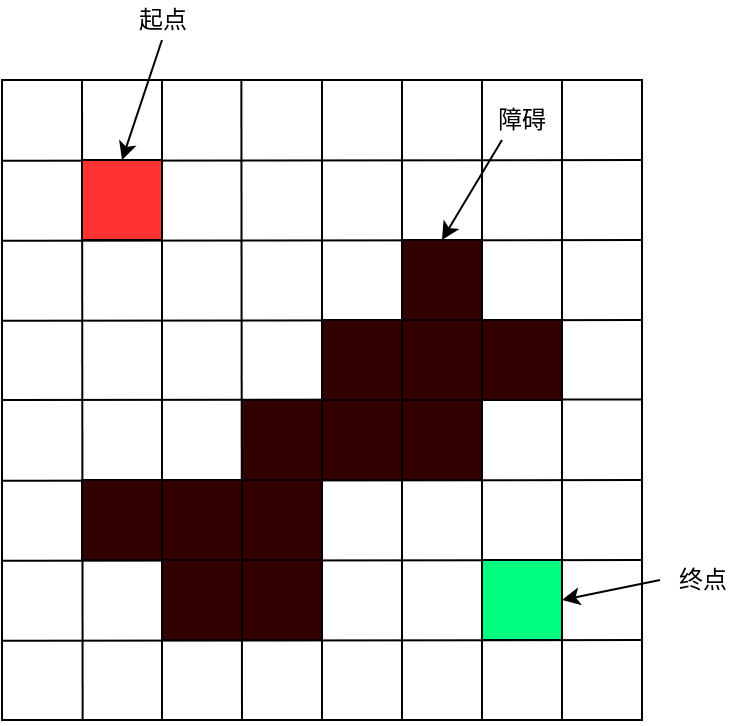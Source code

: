 <mxfile version="13.10.0" type="github">
  <diagram id="FWw0GGk8EPzHkkuNAPmF" name="Page-1">
    <mxGraphModel dx="791" dy="378" grid="1" gridSize="10" guides="1" tooltips="1" connect="1" arrows="1" fold="1" page="1" pageScale="1" pageWidth="827" pageHeight="1169" math="0" shadow="0">
      <root>
        <mxCell id="0" />
        <mxCell id="1" parent="0" />
        <mxCell id="gbo9J5vM7Mq-yWydvTOt-1" value="" style="rounded=0;whiteSpace=wrap;html=1;glass=0;labelBorderColor=none;" vertex="1" parent="1">
          <mxGeometry x="280" y="120" width="320" height="320" as="geometry" />
        </mxCell>
        <mxCell id="gbo9J5vM7Mq-yWydvTOt-2" value="" style="endArrow=none;html=1;entryX=0.001;entryY=0.126;entryDx=0;entryDy=0;entryPerimeter=0;exitX=1;exitY=0.125;exitDx=0;exitDy=0;exitPerimeter=0;" edge="1" parent="1" source="gbo9J5vM7Mq-yWydvTOt-1" target="gbo9J5vM7Mq-yWydvTOt-1">
          <mxGeometry width="50" height="50" relative="1" as="geometry">
            <mxPoint x="400" y="310" as="sourcePoint" />
            <mxPoint x="450" y="260" as="targetPoint" />
          </mxGeometry>
        </mxCell>
        <mxCell id="gbo9J5vM7Mq-yWydvTOt-3" value="" style="endArrow=none;html=1;entryX=0.001;entryY=0.126;entryDx=0;entryDy=0;entryPerimeter=0;exitX=1;exitY=0.125;exitDx=0;exitDy=0;exitPerimeter=0;" edge="1" parent="1">
          <mxGeometry width="50" height="50" relative="1" as="geometry">
            <mxPoint x="599.68" y="200" as="sourcePoint" />
            <mxPoint x="280.0" y="200.32" as="targetPoint" />
          </mxGeometry>
        </mxCell>
        <mxCell id="gbo9J5vM7Mq-yWydvTOt-4" value="" style="endArrow=none;html=1;entryX=0.001;entryY=0.126;entryDx=0;entryDy=0;entryPerimeter=0;exitX=1;exitY=0.125;exitDx=0;exitDy=0;exitPerimeter=0;" edge="1" parent="1">
          <mxGeometry width="50" height="50" relative="1" as="geometry">
            <mxPoint x="600" y="240" as="sourcePoint" />
            <mxPoint x="280.32" y="240.32" as="targetPoint" />
          </mxGeometry>
        </mxCell>
        <mxCell id="gbo9J5vM7Mq-yWydvTOt-5" value="" style="endArrow=none;html=1;entryX=0.001;entryY=0.126;entryDx=0;entryDy=0;entryPerimeter=0;exitX=1;exitY=0.125;exitDx=0;exitDy=0;exitPerimeter=0;" edge="1" parent="1">
          <mxGeometry width="50" height="50" relative="1" as="geometry">
            <mxPoint x="599.68" y="279.71" as="sourcePoint" />
            <mxPoint x="280.0" y="280.03" as="targetPoint" />
          </mxGeometry>
        </mxCell>
        <mxCell id="gbo9J5vM7Mq-yWydvTOt-6" value="" style="endArrow=none;html=1;entryX=0.001;entryY=0.126;entryDx=0;entryDy=0;entryPerimeter=0;exitX=1;exitY=0.125;exitDx=0;exitDy=0;exitPerimeter=0;" edge="1" parent="1">
          <mxGeometry width="50" height="50" relative="1" as="geometry">
            <mxPoint x="600" y="320" as="sourcePoint" />
            <mxPoint x="280.32" y="320.32" as="targetPoint" />
          </mxGeometry>
        </mxCell>
        <mxCell id="gbo9J5vM7Mq-yWydvTOt-7" value="" style="endArrow=none;html=1;entryX=0.001;entryY=0.126;entryDx=0;entryDy=0;entryPerimeter=0;exitX=1;exitY=0.125;exitDx=0;exitDy=0;exitPerimeter=0;" edge="1" parent="1">
          <mxGeometry width="50" height="50" relative="1" as="geometry">
            <mxPoint x="599.68" y="360" as="sourcePoint" />
            <mxPoint x="280.0" y="360.32" as="targetPoint" />
          </mxGeometry>
        </mxCell>
        <mxCell id="gbo9J5vM7Mq-yWydvTOt-8" value="" style="endArrow=none;html=1;entryX=0.001;entryY=0.126;entryDx=0;entryDy=0;entryPerimeter=0;exitX=1;exitY=0.125;exitDx=0;exitDy=0;exitPerimeter=0;" edge="1" parent="1">
          <mxGeometry width="50" height="50" relative="1" as="geometry">
            <mxPoint x="600" y="400" as="sourcePoint" />
            <mxPoint x="280.32" y="400.32" as="targetPoint" />
          </mxGeometry>
        </mxCell>
        <mxCell id="gbo9J5vM7Mq-yWydvTOt-9" value="" style="endArrow=none;html=1;entryX=0.001;entryY=0.126;entryDx=0;entryDy=0;entryPerimeter=0;" edge="1" parent="1" source="gbo9J5vM7Mq-yWydvTOt-1">
          <mxGeometry width="50" height="50" relative="1" as="geometry">
            <mxPoint x="320" y="369.68" as="sourcePoint" />
            <mxPoint x="320.32" y="120.0" as="targetPoint" />
          </mxGeometry>
        </mxCell>
        <mxCell id="gbo9J5vM7Mq-yWydvTOt-10" value="" style="endArrow=none;html=1;exitX=0.126;exitY=1.001;exitDx=0;exitDy=0;exitPerimeter=0;entryX=0.125;entryY=-0.001;entryDx=0;entryDy=0;entryPerimeter=0;" edge="1" parent="1" source="gbo9J5vM7Mq-yWydvTOt-1" target="gbo9J5vM7Mq-yWydvTOt-1">
          <mxGeometry width="50" height="50" relative="1" as="geometry">
            <mxPoint x="350" y="350" as="sourcePoint" />
            <mxPoint x="400" y="300" as="targetPoint" />
          </mxGeometry>
        </mxCell>
        <mxCell id="gbo9J5vM7Mq-yWydvTOt-13" value="" style="endArrow=none;html=1;entryX=0.25;entryY=0;entryDx=0;entryDy=0;exitX=0.25;exitY=1;exitDx=0;exitDy=0;" edge="1" parent="1" source="gbo9J5vM7Mq-yWydvTOt-1" target="gbo9J5vM7Mq-yWydvTOt-1">
          <mxGeometry width="50" height="50" relative="1" as="geometry">
            <mxPoint x="700" y="260" as="sourcePoint" />
            <mxPoint x="380.32" y="260.32" as="targetPoint" />
          </mxGeometry>
        </mxCell>
        <mxCell id="gbo9J5vM7Mq-yWydvTOt-14" value="" style="endArrow=none;html=1;entryX=0.374;entryY=0.001;entryDx=0;entryDy=0;entryPerimeter=0;" edge="1" parent="1" target="gbo9J5vM7Mq-yWydvTOt-1">
          <mxGeometry width="50" height="50" relative="1" as="geometry">
            <mxPoint x="400" y="440" as="sourcePoint" />
            <mxPoint x="390.32" y="270.32" as="targetPoint" />
          </mxGeometry>
        </mxCell>
        <mxCell id="gbo9J5vM7Mq-yWydvTOt-15" value="" style="endArrow=none;html=1;entryX=0.5;entryY=0;entryDx=0;entryDy=0;exitX=0.5;exitY=1;exitDx=0;exitDy=0;" edge="1" parent="1" source="gbo9J5vM7Mq-yWydvTOt-1" target="gbo9J5vM7Mq-yWydvTOt-1">
          <mxGeometry width="50" height="50" relative="1" as="geometry">
            <mxPoint x="720" y="280" as="sourcePoint" />
            <mxPoint x="400.32" y="280.32" as="targetPoint" />
          </mxGeometry>
        </mxCell>
        <mxCell id="gbo9J5vM7Mq-yWydvTOt-16" value="" style="endArrow=none;html=1;exitX=0.625;exitY=1;exitDx=0;exitDy=0;exitPerimeter=0;" edge="1" parent="1" source="gbo9J5vM7Mq-yWydvTOt-1">
          <mxGeometry width="50" height="50" relative="1" as="geometry">
            <mxPoint x="481" y="441" as="sourcePoint" />
            <mxPoint x="480" y="120" as="targetPoint" />
          </mxGeometry>
        </mxCell>
        <mxCell id="gbo9J5vM7Mq-yWydvTOt-17" value="" style="endArrow=none;html=1;entryX=0.75;entryY=0;entryDx=0;entryDy=0;exitX=0.75;exitY=1;exitDx=0;exitDy=0;" edge="1" parent="1" source="gbo9J5vM7Mq-yWydvTOt-1" target="gbo9J5vM7Mq-yWydvTOt-1">
          <mxGeometry width="50" height="50" relative="1" as="geometry">
            <mxPoint x="740" y="300" as="sourcePoint" />
            <mxPoint x="420.32" y="300.32" as="targetPoint" />
          </mxGeometry>
        </mxCell>
        <mxCell id="gbo9J5vM7Mq-yWydvTOt-18" value="" style="endArrow=none;html=1;" edge="1" parent="1">
          <mxGeometry width="50" height="50" relative="1" as="geometry">
            <mxPoint x="560" y="440" as="sourcePoint" />
            <mxPoint x="560" y="120" as="targetPoint" />
          </mxGeometry>
        </mxCell>
        <mxCell id="gbo9J5vM7Mq-yWydvTOt-19" value="" style="whiteSpace=wrap;html=1;aspect=fixed;glass=0;gradientColor=none;fillColor=#FF3333;" vertex="1" parent="1">
          <mxGeometry x="320" y="160" width="40" height="40" as="geometry" />
        </mxCell>
        <mxCell id="gbo9J5vM7Mq-yWydvTOt-22" value="" style="whiteSpace=wrap;html=1;aspect=fixed;glass=0;gradientColor=none;fillColor=#00FF80;" vertex="1" parent="1">
          <mxGeometry x="520" y="360" width="40" height="40" as="geometry" />
        </mxCell>
        <mxCell id="gbo9J5vM7Mq-yWydvTOt-24" value="" style="whiteSpace=wrap;html=1;aspect=fixed;glass=0;gradientColor=none;fillColor=#330000;" vertex="1" parent="1">
          <mxGeometry x="320" y="320" width="40" height="40" as="geometry" />
        </mxCell>
        <mxCell id="gbo9J5vM7Mq-yWydvTOt-26" value="" style="whiteSpace=wrap;html=1;aspect=fixed;glass=0;gradientColor=none;fillColor=#FF3333;" vertex="1" parent="1">
          <mxGeometry x="360" y="320" width="40" height="40" as="geometry" />
        </mxCell>
        <mxCell id="gbo9J5vM7Mq-yWydvTOt-27" value="" style="whiteSpace=wrap;html=1;aspect=fixed;glass=0;gradientColor=none;fillColor=#330000;" vertex="1" parent="1">
          <mxGeometry x="400" y="320" width="40" height="40" as="geometry" />
        </mxCell>
        <mxCell id="gbo9J5vM7Mq-yWydvTOt-28" value="" style="whiteSpace=wrap;html=1;aspect=fixed;glass=0;gradientColor=none;fillColor=#330000;" vertex="1" parent="1">
          <mxGeometry x="400" y="280" width="40" height="40" as="geometry" />
        </mxCell>
        <mxCell id="gbo9J5vM7Mq-yWydvTOt-29" value="" style="whiteSpace=wrap;html=1;aspect=fixed;glass=0;gradientColor=none;fillColor=#330000;" vertex="1" parent="1">
          <mxGeometry x="440" y="280" width="40" height="40" as="geometry" />
        </mxCell>
        <mxCell id="gbo9J5vM7Mq-yWydvTOt-30" value="" style="whiteSpace=wrap;html=1;aspect=fixed;glass=0;gradientColor=none;fillColor=#330000;" vertex="1" parent="1">
          <mxGeometry x="480" y="280" width="40" height="40" as="geometry" />
        </mxCell>
        <mxCell id="gbo9J5vM7Mq-yWydvTOt-31" value="" style="whiteSpace=wrap;html=1;aspect=fixed;glass=0;gradientColor=none;fillColor=#330000;" vertex="1" parent="1">
          <mxGeometry x="440" y="240" width="40" height="40" as="geometry" />
        </mxCell>
        <mxCell id="gbo9J5vM7Mq-yWydvTOt-32" value="" style="whiteSpace=wrap;html=1;aspect=fixed;glass=0;gradientColor=none;fillColor=#FF3333;" vertex="1" parent="1">
          <mxGeometry x="360" y="360" width="40" height="40" as="geometry" />
        </mxCell>
        <mxCell id="gbo9J5vM7Mq-yWydvTOt-33" value="" style="whiteSpace=wrap;html=1;aspect=fixed;glass=0;gradientColor=none;fillColor=#330000;" vertex="1" parent="1">
          <mxGeometry x="520" y="240" width="40" height="40" as="geometry" />
        </mxCell>
        <mxCell id="gbo9J5vM7Mq-yWydvTOt-34" value="" style="whiteSpace=wrap;html=1;aspect=fixed;glass=0;gradientColor=none;fillColor=#330000;" vertex="1" parent="1">
          <mxGeometry x="480" y="200" width="40" height="40" as="geometry" />
        </mxCell>
        <mxCell id="gbo9J5vM7Mq-yWydvTOt-35" value="" style="whiteSpace=wrap;html=1;aspect=fixed;glass=0;gradientColor=none;fillColor=#330000;" vertex="1" parent="1">
          <mxGeometry x="400" y="360" width="40" height="40" as="geometry" />
        </mxCell>
        <mxCell id="gbo9J5vM7Mq-yWydvTOt-36" value="" style="whiteSpace=wrap;html=1;aspect=fixed;glass=0;gradientColor=none;fillColor=#330000;" vertex="1" parent="1">
          <mxGeometry x="480" y="240" width="40" height="40" as="geometry" />
        </mxCell>
        <mxCell id="gbo9J5vM7Mq-yWydvTOt-41" value="" style="whiteSpace=wrap;html=1;aspect=fixed;glass=0;gradientColor=none;fillColor=#330000;" vertex="1" parent="1">
          <mxGeometry x="360" y="320" width="40" height="40" as="geometry" />
        </mxCell>
        <mxCell id="gbo9J5vM7Mq-yWydvTOt-42" value="" style="whiteSpace=wrap;html=1;aspect=fixed;glass=0;gradientColor=none;fillColor=#330000;" vertex="1" parent="1">
          <mxGeometry x="360" y="360" width="40" height="40" as="geometry" />
        </mxCell>
        <mxCell id="gbo9J5vM7Mq-yWydvTOt-43" value="" style="endArrow=classic;html=1;entryX=0.5;entryY=0;entryDx=0;entryDy=0;" edge="1" parent="1" target="gbo9J5vM7Mq-yWydvTOt-19">
          <mxGeometry width="50" height="50" relative="1" as="geometry">
            <mxPoint x="360" y="100" as="sourcePoint" />
            <mxPoint x="520" y="230" as="targetPoint" />
          </mxGeometry>
        </mxCell>
        <mxCell id="gbo9J5vM7Mq-yWydvTOt-44" value="起点" style="text;html=1;align=center;verticalAlign=middle;resizable=0;points=[];autosize=1;" vertex="1" parent="1">
          <mxGeometry x="340" y="80" width="40" height="20" as="geometry" />
        </mxCell>
        <mxCell id="gbo9J5vM7Mq-yWydvTOt-45" value="" style="endArrow=classic;html=1;entryX=1;entryY=0.5;entryDx=0;entryDy=0;" edge="1" parent="1" target="gbo9J5vM7Mq-yWydvTOt-22">
          <mxGeometry width="50" height="50" relative="1" as="geometry">
            <mxPoint x="609" y="370" as="sourcePoint" />
            <mxPoint x="350" y="170" as="targetPoint" />
          </mxGeometry>
        </mxCell>
        <mxCell id="gbo9J5vM7Mq-yWydvTOt-46" value="终点" style="text;html=1;align=center;verticalAlign=middle;resizable=0;points=[];autosize=1;" vertex="1" parent="1">
          <mxGeometry x="610" y="360" width="40" height="20" as="geometry" />
        </mxCell>
        <mxCell id="gbo9J5vM7Mq-yWydvTOt-47" value="" style="endArrow=classic;html=1;" edge="1" parent="1">
          <mxGeometry width="50" height="50" relative="1" as="geometry">
            <mxPoint x="530" y="150" as="sourcePoint" />
            <mxPoint x="500" y="200" as="targetPoint" />
          </mxGeometry>
        </mxCell>
        <mxCell id="gbo9J5vM7Mq-yWydvTOt-48" value="障碍" style="text;html=1;strokeColor=none;fillColor=none;align=center;verticalAlign=middle;whiteSpace=wrap;rounded=0;glass=0;" vertex="1" parent="1">
          <mxGeometry x="520" y="130" width="40" height="20" as="geometry" />
        </mxCell>
      </root>
    </mxGraphModel>
  </diagram>
</mxfile>

